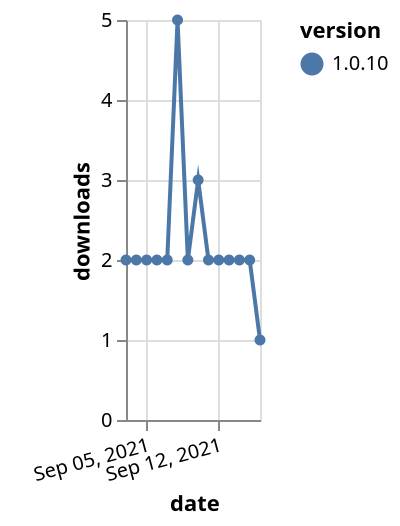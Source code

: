 {"$schema": "https://vega.github.io/schema/vega-lite/v5.json", "description": "A simple bar chart with embedded data.", "data": {"values": [{"date": "2021-09-03", "total": 1235, "delta": 2, "version": "1.0.10"}, {"date": "2021-09-04", "total": 1237, "delta": 2, "version": "1.0.10"}, {"date": "2021-09-05", "total": 1239, "delta": 2, "version": "1.0.10"}, {"date": "2021-09-06", "total": 1241, "delta": 2, "version": "1.0.10"}, {"date": "2021-09-07", "total": 1243, "delta": 2, "version": "1.0.10"}, {"date": "2021-09-08", "total": 1248, "delta": 5, "version": "1.0.10"}, {"date": "2021-09-09", "total": 1250, "delta": 2, "version": "1.0.10"}, {"date": "2021-09-10", "total": 1253, "delta": 3, "version": "1.0.10"}, {"date": "2021-09-11", "total": 1255, "delta": 2, "version": "1.0.10"}, {"date": "2021-09-12", "total": 1257, "delta": 2, "version": "1.0.10"}, {"date": "2021-09-13", "total": 1259, "delta": 2, "version": "1.0.10"}, {"date": "2021-09-14", "total": 1261, "delta": 2, "version": "1.0.10"}, {"date": "2021-09-15", "total": 1263, "delta": 2, "version": "1.0.10"}, {"date": "2021-09-16", "total": 1264, "delta": 1, "version": "1.0.10"}]}, "width": "container", "mark": {"type": "line", "point": {"filled": true}}, "encoding": {"x": {"field": "date", "type": "temporal", "timeUnit": "yearmonthdate", "title": "date", "axis": {"labelAngle": -15}}, "y": {"field": "delta", "type": "quantitative", "title": "downloads"}, "color": {"field": "version", "type": "nominal"}, "tooltip": {"field": "delta"}}}